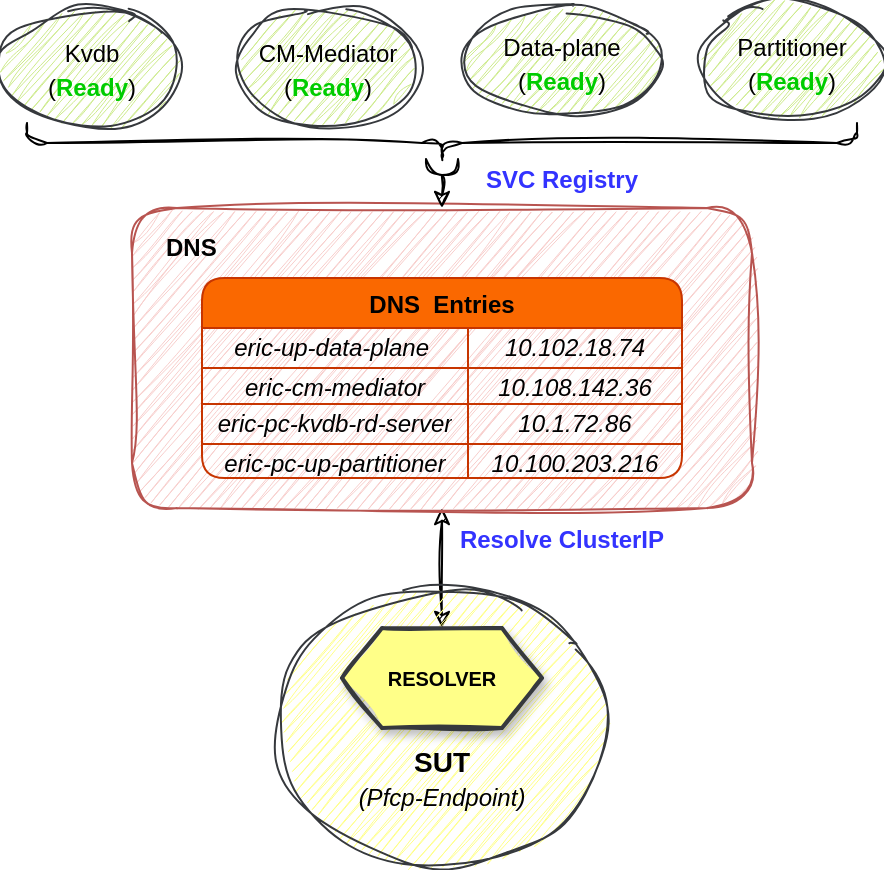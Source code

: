 <mxfile version="20.7.4" type="github" pages="6">
  <diagram id="cGzOR62rGPrGXI6XQ0_O" name="Resolver">
    <mxGraphModel dx="1434" dy="798" grid="1" gridSize="10" guides="1" tooltips="1" connect="1" arrows="1" fold="1" page="1" pageScale="1" pageWidth="850" pageHeight="1100" math="0" shadow="0">
      <root>
        <mxCell id="0" />
        <mxCell id="1" parent="0" />
        <mxCell id="0mb7Ma4uRYwEnUos7SHD-63" value="" style="edgeStyle=orthogonalEdgeStyle;rounded=0;orthogonalLoop=1;jettySize=auto;html=1;sketch=1;curveFitting=1;jiggle=2;startArrow=classic;startFill=1;endArrow=classic;endFill=1;entryX=0.5;entryY=0;entryDx=0;entryDy=0;" parent="1" source="0mb7Ma4uRYwEnUos7SHD-2" target="ySis-uqECT_kFLnN0XpR-1" edge="1">
          <mxGeometry relative="1" as="geometry" />
        </mxCell>
        <mxCell id="0mb7Ma4uRYwEnUos7SHD-2" value="" style="whiteSpace=wrap;html=1;fillColor=#f8cecc;strokeColor=#b85450;sketch=1;curveFitting=1;jiggle=2;glass=0;shadow=0;rounded=1;" parent="1" vertex="1">
          <mxGeometry x="323" y="660" width="310" height="150" as="geometry" />
        </mxCell>
        <mxCell id="0mb7Ma4uRYwEnUos7SHD-42" value="DNS  Entries" style="shape=table;startSize=25;container=1;collapsible=0;childLayout=tableLayout;rounded=1;shadow=0;glass=0;fillColor=#fa6800;strokeColor=#C73500;fontColor=#000000;swimlaneLine=1;fontStyle=1" parent="1" vertex="1">
          <mxGeometry x="358" y="695" width="240" height="100" as="geometry" />
        </mxCell>
        <mxCell id="0mb7Ma4uRYwEnUos7SHD-43" value="" style="shape=tableRow;horizontal=0;startSize=0;swimlaneHead=0;swimlaneBody=0;top=0;left=0;bottom=0;right=0;collapsible=0;dropTarget=0;fillColor=none;points=[[0,0.5],[1,0.5]];portConstraint=eastwest;rounded=1;shadow=0;glass=0;sketch=1;" parent="0mb7Ma4uRYwEnUos7SHD-42" vertex="1">
          <mxGeometry y="25" width="240" height="20" as="geometry" />
        </mxCell>
        <mxCell id="0mb7Ma4uRYwEnUos7SHD-44" value="&lt;span style=&quot;text-align: left;&quot;&gt;eric-up-data-plane&lt;/span&gt;&lt;span style=&quot;border-color: var(--border-color); text-align: left;&quot;&gt;&amp;nbsp;&lt;/span&gt;" style="shape=partialRectangle;html=1;whiteSpace=wrap;connectable=0;overflow=hidden;fillColor=none;top=0;left=0;bottom=0;right=0;pointerEvents=1;rounded=1;shadow=0;glass=0;sketch=1;fontStyle=2" parent="0mb7Ma4uRYwEnUos7SHD-43" vertex="1">
          <mxGeometry width="133" height="20" as="geometry">
            <mxRectangle width="133" height="20" as="alternateBounds" />
          </mxGeometry>
        </mxCell>
        <mxCell id="0mb7Ma4uRYwEnUos7SHD-45" value="&lt;span style=&quot;text-align: left;&quot;&gt;10.102.18.74&lt;/span&gt;" style="shape=partialRectangle;html=1;whiteSpace=wrap;connectable=0;overflow=hidden;fillColor=none;top=0;left=0;bottom=0;right=0;pointerEvents=1;rounded=1;shadow=0;glass=0;sketch=1;fontStyle=2" parent="0mb7Ma4uRYwEnUos7SHD-43" vertex="1">
          <mxGeometry x="133" width="107" height="20" as="geometry">
            <mxRectangle width="107" height="20" as="alternateBounds" />
          </mxGeometry>
        </mxCell>
        <mxCell id="0mb7Ma4uRYwEnUos7SHD-46" value="" style="shape=tableRow;horizontal=0;startSize=0;swimlaneHead=0;swimlaneBody=0;top=0;left=0;bottom=0;right=0;collapsible=0;dropTarget=0;fillColor=none;points=[[0,0.5],[1,0.5]];portConstraint=eastwest;rounded=1;shadow=0;glass=0;sketch=1;" parent="0mb7Ma4uRYwEnUos7SHD-42" vertex="1">
          <mxGeometry y="45" width="240" height="18" as="geometry" />
        </mxCell>
        <mxCell id="0mb7Ma4uRYwEnUos7SHD-47" value="eric-cm-mediator" style="shape=partialRectangle;html=1;whiteSpace=wrap;connectable=0;overflow=hidden;fillColor=none;top=0;left=0;bottom=0;right=0;pointerEvents=1;rounded=1;shadow=0;glass=0;sketch=1;fontStyle=2" parent="0mb7Ma4uRYwEnUos7SHD-46" vertex="1">
          <mxGeometry width="133" height="18" as="geometry">
            <mxRectangle width="133" height="18" as="alternateBounds" />
          </mxGeometry>
        </mxCell>
        <mxCell id="0mb7Ma4uRYwEnUos7SHD-48" value="10.108.142.36" style="shape=partialRectangle;html=1;whiteSpace=wrap;connectable=0;overflow=hidden;fillColor=none;top=0;left=0;bottom=0;right=0;pointerEvents=1;rounded=1;shadow=0;glass=0;sketch=1;fontStyle=2" parent="0mb7Ma4uRYwEnUos7SHD-46" vertex="1">
          <mxGeometry x="133" width="107" height="18" as="geometry">
            <mxRectangle width="107" height="18" as="alternateBounds" />
          </mxGeometry>
        </mxCell>
        <mxCell id="0mb7Ma4uRYwEnUos7SHD-49" value="" style="shape=tableRow;horizontal=0;startSize=0;swimlaneHead=0;swimlaneBody=0;top=0;left=0;bottom=0;right=0;collapsible=0;dropTarget=0;fillColor=none;points=[[0,0.5],[1,0.5]];portConstraint=eastwest;rounded=1;shadow=0;glass=0;sketch=1;" parent="0mb7Ma4uRYwEnUos7SHD-42" vertex="1">
          <mxGeometry y="63" width="240" height="20" as="geometry" />
        </mxCell>
        <mxCell id="0mb7Ma4uRYwEnUos7SHD-50" value="eric-pc-kvdb-rd-server" style="shape=partialRectangle;html=1;whiteSpace=wrap;connectable=0;overflow=hidden;fillColor=none;top=0;left=0;bottom=0;right=0;pointerEvents=1;rounded=1;shadow=0;glass=0;sketch=1;fontStyle=2" parent="0mb7Ma4uRYwEnUos7SHD-49" vertex="1">
          <mxGeometry width="133" height="20" as="geometry">
            <mxRectangle width="133" height="20" as="alternateBounds" />
          </mxGeometry>
        </mxCell>
        <mxCell id="0mb7Ma4uRYwEnUos7SHD-51" value="10.1.72.86" style="shape=partialRectangle;html=1;whiteSpace=wrap;connectable=0;overflow=hidden;fillColor=none;top=0;left=0;bottom=0;right=0;pointerEvents=1;rounded=1;shadow=0;glass=0;sketch=1;fontStyle=2" parent="0mb7Ma4uRYwEnUos7SHD-49" vertex="1">
          <mxGeometry x="133" width="107" height="20" as="geometry">
            <mxRectangle width="107" height="20" as="alternateBounds" />
          </mxGeometry>
        </mxCell>
        <mxCell id="0mb7Ma4uRYwEnUos7SHD-52" value="" style="shape=tableRow;horizontal=0;startSize=0;swimlaneHead=0;swimlaneBody=0;top=0;left=0;bottom=0;right=0;collapsible=0;dropTarget=0;fillColor=none;points=[[0,0.5],[1,0.5]];portConstraint=eastwest;rounded=1;shadow=0;glass=0;sketch=1;" parent="0mb7Ma4uRYwEnUos7SHD-42" vertex="1">
          <mxGeometry y="83" width="240" height="17" as="geometry" />
        </mxCell>
        <mxCell id="0mb7Ma4uRYwEnUos7SHD-53" value="eric-pc-up-partitioner" style="shape=partialRectangle;html=1;whiteSpace=wrap;connectable=0;overflow=hidden;fillColor=none;top=0;left=0;bottom=0;right=0;pointerEvents=1;rounded=1;shadow=0;glass=0;sketch=1;fontStyle=2" parent="0mb7Ma4uRYwEnUos7SHD-52" vertex="1">
          <mxGeometry width="133" height="17" as="geometry">
            <mxRectangle width="133" height="17" as="alternateBounds" />
          </mxGeometry>
        </mxCell>
        <mxCell id="0mb7Ma4uRYwEnUos7SHD-54" value="10.100.203.216" style="shape=partialRectangle;html=1;whiteSpace=wrap;connectable=0;overflow=hidden;fillColor=none;top=0;left=0;bottom=0;right=0;pointerEvents=1;rounded=1;shadow=0;glass=0;sketch=1;fontStyle=2" parent="0mb7Ma4uRYwEnUos7SHD-52" vertex="1">
          <mxGeometry x="133" width="107" height="17" as="geometry">
            <mxRectangle width="107" height="17" as="alternateBounds" />
          </mxGeometry>
        </mxCell>
        <mxCell id="0mb7Ma4uRYwEnUos7SHD-60" value="&lt;b&gt;DNS&lt;/b&gt;" style="text;html=1;strokeColor=none;fillColor=none;align=left;verticalAlign=middle;whiteSpace=wrap;rounded=0;" parent="1" vertex="1">
          <mxGeometry x="338" y="665" width="60" height="30" as="geometry" />
        </mxCell>
        <mxCell id="0mb7Ma4uRYwEnUos7SHD-64" value="&lt;font style=&quot;font-size: 12px;&quot;&gt;Data-plane&lt;br&gt;(&lt;font style=&quot;border-color: var(--border-color);&quot; color=&quot;#00cc00&quot;&gt;&lt;b style=&quot;border-color: var(--border-color);&quot;&gt;Ready&lt;/b&gt;&lt;/font&gt;)&lt;br&gt;&lt;/font&gt;" style="ellipse;whiteSpace=wrap;html=1;fillColor=#cdeb8b;strokeColor=#36393d;sketch=1;curveFitting=1;jiggle=2;glass=0;shadow=0;rounded=1;fontSize=14;" parent="1" vertex="1">
          <mxGeometry x="488" y="560" width="100" height="53" as="geometry" />
        </mxCell>
        <mxCell id="0mb7Ma4uRYwEnUos7SHD-65" value="&lt;font style=&quot;font-size: 12px;&quot;&gt;CM-Mediator&lt;br&gt;(&lt;font style=&quot;border-color: var(--border-color);&quot; color=&quot;#00cc00&quot;&gt;&lt;b style=&quot;border-color: var(--border-color);&quot;&gt;Ready&lt;/b&gt;&lt;/font&gt;)&lt;br&gt;&lt;/font&gt;" style="ellipse;whiteSpace=wrap;html=1;fillColor=#cdeb8b;strokeColor=#36393d;sketch=1;curveFitting=1;jiggle=2;glass=0;shadow=0;rounded=1;fontSize=14;" parent="1" vertex="1">
          <mxGeometry x="375.5" y="560" width="90" height="60" as="geometry" />
        </mxCell>
        <mxCell id="0mb7Ma4uRYwEnUos7SHD-66" value="&lt;font style=&quot;font-size: 12px;&quot;&gt;Kvdb&lt;br&gt;(&lt;font color=&quot;#00cc00&quot;&gt;&lt;b&gt;Ready&lt;/b&gt;&lt;/font&gt;)&lt;br&gt;&lt;/font&gt;" style="ellipse;whiteSpace=wrap;html=1;fillColor=#cdeb8b;strokeColor=#36393d;sketch=1;curveFitting=1;jiggle=2;glass=0;shadow=0;rounded=1;fontSize=14;" parent="1" vertex="1">
          <mxGeometry x="258" y="560" width="90" height="60" as="geometry" />
        </mxCell>
        <mxCell id="0mb7Ma4uRYwEnUos7SHD-67" value="&lt;font style=&quot;font-size: 12px;&quot;&gt;Partitioner&lt;br&gt;(&lt;font style=&quot;border-color: var(--border-color);&quot; color=&quot;#00cc00&quot;&gt;&lt;b style=&quot;border-color: var(--border-color);&quot;&gt;Ready&lt;/b&gt;&lt;/font&gt;)&lt;br&gt;&lt;/font&gt;" style="ellipse;whiteSpace=wrap;html=1;fillColor=#cdeb8b;strokeColor=#36393d;sketch=1;curveFitting=1;jiggle=2;glass=0;shadow=0;rounded=1;fontSize=14;" parent="1" vertex="1">
          <mxGeometry x="608" y="556.5" width="90" height="60" as="geometry" />
        </mxCell>
        <mxCell id="0mb7Ma4uRYwEnUos7SHD-79" value="&lt;span style=&quot;font-size: 12px; font-weight: 700;&quot;&gt;Resolve ClusterIP&lt;/span&gt;" style="text;html=1;strokeColor=none;fillColor=none;align=center;verticalAlign=middle;whiteSpace=wrap;rounded=0;shadow=0;dashed=0;labelBackgroundColor=none;sketch=0;fillStyle=cross-hatch;fontFamily=Helvetica;fontSize=14;fontColor=#3333FF;" parent="1" vertex="1">
          <mxGeometry x="482" y="810" width="112" height="30" as="geometry" />
        </mxCell>
        <mxCell id="0mb7Ma4uRYwEnUos7SHD-84" style="edgeStyle=orthogonalEdgeStyle;curved=1;sketch=1;orthogonalLoop=1;jettySize=auto;html=1;exitX=0.1;exitY=0.5;exitDx=0;exitDy=0;exitPerimeter=0;entryX=0.5;entryY=0;entryDx=0;entryDy=0;fontSize=14;fontColor=#000000;startArrow=halfCircle;startFill=0;endArrow=classic;endFill=1;" parent="1" source="0mb7Ma4uRYwEnUos7SHD-81" target="0mb7Ma4uRYwEnUos7SHD-2" edge="1">
          <mxGeometry relative="1" as="geometry" />
        </mxCell>
        <mxCell id="0mb7Ma4uRYwEnUos7SHD-81" value="" style="shape=curlyBracket;whiteSpace=wrap;html=1;rounded=1;flipH=1;labelPosition=right;verticalLabelPosition=middle;align=left;verticalAlign=middle;shadow=0;sketch=1;fontSize=14;fontColor=#000000;fillColor=default;rotation=90;curveFitting=1;jiggle=2;" parent="1" vertex="1">
          <mxGeometry x="468" y="420" width="20" height="415" as="geometry" />
        </mxCell>
        <mxCell id="ySis-uqECT_kFLnN0XpR-4" value="" style="group" parent="1" vertex="1" connectable="0">
          <mxGeometry x="395.75" y="850" width="164.5" height="140" as="geometry" />
        </mxCell>
        <mxCell id="0mb7Ma4uRYwEnUos7SHD-62" value="" style="ellipse;whiteSpace=wrap;html=1;fillColor=#ffff88;strokeColor=#36393d;sketch=1;curveFitting=1;jiggle=2;glass=0;shadow=0;rounded=1;fillStyle=hachure;" parent="ySis-uqECT_kFLnN0XpR-4" vertex="1">
          <mxGeometry width="164.5" height="140" as="geometry" />
        </mxCell>
        <mxCell id="ySis-uqECT_kFLnN0XpR-1" value="&lt;b style=&quot;font-size: 10px;&quot;&gt;RESOLVER&lt;/b&gt;" style="shape=hexagon;perimeter=hexagonPerimeter2;whiteSpace=wrap;html=1;fixedSize=1;fillStyle=solid;fillColor=#ffff88;strokeColor=#36393d;fontSize=10;rounded=0;shadow=1;sketch=1;strokeWidth=2;" parent="ySis-uqECT_kFLnN0XpR-4" vertex="1">
          <mxGeometry x="32.25" y="20" width="100" height="50" as="geometry" />
        </mxCell>
        <mxCell id="ySis-uqECT_kFLnN0XpR-3" value="&lt;b style=&quot;border-color: var(--border-color); font-size: 12px;&quot;&gt;&lt;font style=&quot;border-color: var(--border-color); font-size: 14px;&quot;&gt;SUT&lt;/font&gt;&lt;/b&gt;&lt;br style=&quot;border-color: var(--border-color); font-size: 12px;&quot;&gt;&lt;i style=&quot;border-color: var(--border-color); font-size: 12px;&quot;&gt;(Pfcp-Endpoint)&lt;/i&gt;" style="text;html=1;strokeColor=none;fillColor=none;align=center;verticalAlign=middle;whiteSpace=wrap;rounded=0;shadow=0;sketch=0;fillStyle=hachure;fontSize=14;fontColor=#000000;" parent="ySis-uqECT_kFLnN0XpR-4" vertex="1">
          <mxGeometry x="36.25" y="80" width="92" height="30" as="geometry" />
        </mxCell>
        <mxCell id="Zz7YoUYE5VZWz8kbdF8D-1" value="&lt;font style=&quot;font-size: 12px;&quot;&gt;SVC Registry&lt;/font&gt;" style="text;html=1;strokeColor=none;fillColor=none;align=center;verticalAlign=middle;whiteSpace=wrap;rounded=0;shadow=0;dashed=0;labelBackgroundColor=none;sketch=0;fillStyle=cross-hatch;fontFamily=Helvetica;fontSize=14;fontColor=#3333FF;fontStyle=1" parent="1" vertex="1">
          <mxGeometry x="498" y="630" width="80" height="30" as="geometry" />
        </mxCell>
      </root>
    </mxGraphModel>
  </diagram>
  <diagram id="DpMM8RjdfnNShMd0Lijp" name="Database">
    <mxGraphModel dx="3344" dy="2638" grid="1" gridSize="10" guides="1" tooltips="1" connect="1" arrows="1" fold="1" page="1" pageScale="1" pageWidth="850" pageHeight="1100" math="0" shadow="0">
      <root>
        <mxCell id="0" />
        <mxCell id="1" parent="0" />
        <mxCell id="jLP4tml1MDukKmEYnsNP-1" value="" style="group" parent="1" vertex="1" connectable="0">
          <mxGeometry x="-2310" y="-1920" width="266" height="304" as="geometry" />
        </mxCell>
        <mxCell id="qPMDYuMKwe7loGApsiEu-12" value="" style="shape=ext;double=1;rounded=1;whiteSpace=wrap;html=1;shadow=0;sketch=1;fillStyle=hachure;fontSize=14;fillColor=#ffff88;curveFitting=1;jiggle=2;strokeColor=#36393d;" parent="jLP4tml1MDukKmEYnsNP-1" vertex="1">
          <mxGeometry x="6" y="180" width="260" height="124" as="geometry" />
        </mxCell>
        <mxCell id="qPMDYuMKwe7loGApsiEu-9" value="&lt;b style=&quot;font-size: 10px;&quot;&gt;DATABASE&lt;/b&gt;" style="shape=hexagon;perimeter=hexagonPerimeter2;whiteSpace=wrap;html=1;fixedSize=1;fillStyle=solid;fillColor=#ffff88;strokeColor=#36393d;fontSize=10;rounded=0;shadow=1;strokeWidth=2;" parent="jLP4tml1MDukKmEYnsNP-1" vertex="1">
          <mxGeometry x="21" y="224" width="100" height="50" as="geometry" />
        </mxCell>
        <mxCell id="qPMDYuMKwe7loGApsiEu-10" value="&lt;b style=&quot;font-size: 10px;&quot;&gt;RESOLVER&lt;br&gt;&lt;/b&gt;&lt;b style=&quot;border-color: var(--border-color);&quot;&gt;(&lt;font style=&quot;border-color: var(--border-color);&quot; color=&quot;#00994d&quot;&gt;Done&lt;/font&gt;)&lt;/b&gt;&lt;b style=&quot;font-size: 10px;&quot;&gt;&lt;br&gt;&lt;/b&gt;" style="shape=hexagon;perimeter=hexagonPerimeter2;whiteSpace=wrap;html=1;fixedSize=1;fillStyle=solid;fillColor=#ffff88;strokeColor=#36393d;fontSize=10;rounded=0;shadow=1;strokeWidth=2;" parent="jLP4tml1MDukKmEYnsNP-1" vertex="1">
          <mxGeometry x="100" y="200" width="100" height="50" as="geometry" />
        </mxCell>
        <mxCell id="ImjtiND6vleI-ETvqSyM-1" value="&lt;b&gt;DNS Server&lt;/b&gt;" style="whiteSpace=wrap;html=1;fontSize=10;fillColor=#fff2cc;strokeColor=#d6b656;fillStyle=solid;rounded=0;shadow=1;sketch=1;" parent="jLP4tml1MDukKmEYnsNP-1" vertex="1">
          <mxGeometry x="105" y="100" width="90" height="40" as="geometry" />
        </mxCell>
        <mxCell id="ImjtiND6vleI-ETvqSyM-2" style="edgeStyle=orthogonalEdgeStyle;curved=1;sketch=1;orthogonalLoop=1;jettySize=auto;html=1;exitX=0.5;exitY=0;exitDx=0;exitDy=0;entryX=0.5;entryY=1;entryDx=0;entryDy=0;fontSize=14;fontColor=#000000;startArrow=classic;startFill=1;endArrow=classic;endFill=1;" parent="jLP4tml1MDukKmEYnsNP-1" source="qPMDYuMKwe7loGApsiEu-10" target="ImjtiND6vleI-ETvqSyM-1" edge="1">
          <mxGeometry relative="1" as="geometry" />
        </mxCell>
        <mxCell id="ImjtiND6vleI-ETvqSyM-8" style="edgeStyle=orthogonalEdgeStyle;curved=1;sketch=1;orthogonalLoop=1;jettySize=auto;html=1;exitX=1;exitY=0.5;exitDx=0;exitDy=0;entryX=0.522;entryY=0.075;entryDx=0;entryDy=0;fontSize=14;fontColor=#000000;startArrow=oval;startFill=0;endArrow=classic;endFill=1;entryPerimeter=0;" parent="jLP4tml1MDukKmEYnsNP-1" source="ImjtiND6vleI-ETvqSyM-3" target="ImjtiND6vleI-ETvqSyM-1" edge="1">
          <mxGeometry relative="1" as="geometry">
            <Array as="points">
              <mxPoint x="152" y="40" />
            </Array>
          </mxGeometry>
        </mxCell>
        <mxCell id="ImjtiND6vleI-ETvqSyM-3" value="" style="shape=ext;double=1;rounded=1;whiteSpace=wrap;html=1;shadow=0;sketch=1;fillStyle=hachure;fontSize=14;fillColor=#cce5ff;curveFitting=1;jiggle=2;strokeColor=#36393d;" parent="jLP4tml1MDukKmEYnsNP-1" vertex="1">
          <mxGeometry x="6" width="130" height="80" as="geometry" />
        </mxCell>
        <mxCell id="ImjtiND6vleI-ETvqSyM-4" style="edgeStyle=orthogonalEdgeStyle;curved=1;sketch=1;orthogonalLoop=1;jettySize=auto;html=1;exitX=0.5;exitY=0;exitDx=0;exitDy=0;entryX=0.5;entryY=1;entryDx=0;entryDy=0;fontSize=14;fontColor=#000000;startArrow=halfCircle;startFill=0;endArrow=classic;endFill=1;" parent="jLP4tml1MDukKmEYnsNP-1" source="qPMDYuMKwe7loGApsiEu-9" target="ImjtiND6vleI-ETvqSyM-3" edge="1">
          <mxGeometry relative="1" as="geometry" />
        </mxCell>
        <mxCell id="ImjtiND6vleI-ETvqSyM-5" value="&lt;b&gt;PFCP-ENDPOINT&lt;/b&gt;" style="text;html=1;strokeColor=none;fillColor=none;align=center;verticalAlign=middle;whiteSpace=wrap;rounded=0;shadow=0;sketch=1;fillStyle=hachure;fontSize=14;fontColor=#000000;" parent="jLP4tml1MDukKmEYnsNP-1" vertex="1">
          <mxGeometry x="130" y="270" width="125" height="30" as="geometry" />
        </mxCell>
        <mxCell id="ImjtiND6vleI-ETvqSyM-6" value="&lt;b&gt;KVDB&lt;/b&gt;" style="text;html=1;strokeColor=none;fillColor=none;align=center;verticalAlign=middle;whiteSpace=wrap;rounded=0;shadow=0;sketch=1;fillStyle=hachure;fontSize=14;fontColor=#000000;" parent="jLP4tml1MDukKmEYnsNP-1" vertex="1">
          <mxGeometry x="11" y="10" width="125" height="30" as="geometry" />
        </mxCell>
        <mxCell id="NkjAbw_MfVwChNOCivvT-1" value="&lt;font style=&quot;font-size: 12px;&quot;&gt;SVC Registry&lt;/font&gt;" style="text;html=1;strokeColor=none;fillColor=none;align=center;verticalAlign=middle;whiteSpace=wrap;rounded=0;shadow=0;dashed=0;labelBackgroundColor=none;sketch=0;fillStyle=cross-hatch;fontFamily=Helvetica;fontSize=14;fontColor=#3333FF;fontStyle=1" parent="jLP4tml1MDukKmEYnsNP-1" vertex="1">
          <mxGeometry x="152.5" y="60" width="80" height="30" as="geometry" />
        </mxCell>
        <mxCell id="NkjAbw_MfVwChNOCivvT-2" value="&lt;span style=&quot;font-size: 12px;&quot;&gt;Resolve KVDB&#39;s ClusterIP&lt;/span&gt;" style="text;html=1;strokeColor=none;fillColor=none;align=center;verticalAlign=middle;whiteSpace=wrap;rounded=0;shadow=0;dashed=0;labelBackgroundColor=none;sketch=0;fillStyle=cross-hatch;fontFamily=Helvetica;fontSize=14;fontColor=#3333FF;fontStyle=1" parent="jLP4tml1MDukKmEYnsNP-1" vertex="1">
          <mxGeometry x="146.5" y="145" width="107.5" height="30" as="geometry" />
        </mxCell>
        <mxCell id="CZpaBfET6sEiB1z8XOuc-1" value="&lt;font style=&quot;font-size: 12px;&quot;&gt;HTTPs Connect&lt;/font&gt;" style="text;html=1;strokeColor=none;fillColor=none;align=center;verticalAlign=middle;whiteSpace=wrap;rounded=0;shadow=0;dashed=0;labelBackgroundColor=none;sketch=0;fillStyle=cross-hatch;fontFamily=Helvetica;fontSize=14;fontColor=#3333FF;fontStyle=1" parent="jLP4tml1MDukKmEYnsNP-1" vertex="1">
          <mxGeometry y="140" width="80" height="30" as="geometry" />
        </mxCell>
      </root>
    </mxGraphModel>
  </diagram>
  <diagram id="tHIwJPJ8n4ZGmQhbbwPI" name="Config+DataSource">
    <mxGraphModel dx="3344" dy="2638" grid="1" gridSize="10" guides="1" tooltips="1" connect="1" arrows="1" fold="1" page="1" pageScale="1" pageWidth="850" pageHeight="1100" math="0" shadow="0">
      <root>
        <mxCell id="0" />
        <mxCell id="1" parent="0" />
        <mxCell id="QBoEI9gMDdqMWCtFPCL5-1" value="" style="group" parent="1" vertex="1" connectable="0">
          <mxGeometry x="-2440" y="-2020" width="527.5" height="444" as="geometry" />
        </mxCell>
        <mxCell id="_HjSHHGTpVTDDOOnq4J--3" value="" style="rounded=1;whiteSpace=wrap;html=1;shadow=0;dashed=1;sketch=0;fillStyle=hachure;fontSize=12;fillColor=#bac8d3;strokeColor=#23445d;" parent="QBoEI9gMDdqMWCtFPCL5-1" vertex="1">
          <mxGeometry x="10" y="80" width="400" height="240" as="geometry" />
        </mxCell>
        <mxCell id="VT4SZ7dCq8g9bfwNO6TQ-2" value="" style="shape=ext;double=1;rounded=1;whiteSpace=wrap;html=1;shadow=0;sketch=1;fillStyle=hachure;fontSize=14;fillColor=#ffff88;curveFitting=1;jiggle=2;strokeColor=#36393d;" parent="QBoEI9gMDdqMWCtFPCL5-1" vertex="1">
          <mxGeometry x="24" y="330" width="364" height="124" as="geometry" />
        </mxCell>
        <mxCell id="VT4SZ7dCq8g9bfwNO6TQ-3" value="&lt;b style=&quot;font-size: 10px;&quot;&gt;CONFIG&lt;/b&gt;" style="shape=hexagon;perimeter=hexagonPerimeter2;whiteSpace=wrap;html=1;fixedSize=1;fillStyle=solid;fillColor=#ffff88;strokeColor=#36393d;fontSize=10;rounded=0;shadow=1;strokeWidth=2;" parent="QBoEI9gMDdqMWCtFPCL5-1" vertex="1">
          <mxGeometry x="150" y="363" width="100" height="50" as="geometry" />
        </mxCell>
        <mxCell id="VT4SZ7dCq8g9bfwNO6TQ-5" value="&lt;b style=&quot;font-size: 10px;&quot;&gt;RESOLVER&lt;br&gt;&lt;/b&gt;&lt;b style=&quot;border-color: var(--border-color);&quot;&gt;(&lt;font style=&quot;border-color: var(--border-color);&quot; color=&quot;#00994d&quot;&gt;Done&lt;/font&gt;)&lt;/b&gt;&lt;b style=&quot;font-size: 10px;&quot;&gt;&lt;br&gt;&lt;/b&gt;" style="shape=hexagon;perimeter=hexagonPerimeter2;whiteSpace=wrap;html=1;fixedSize=1;fillStyle=solid;fillColor=#ffff88;strokeColor=#36393d;fontSize=10;rounded=0;shadow=1;strokeWidth=2;" parent="QBoEI9gMDdqMWCtFPCL5-1" vertex="1">
          <mxGeometry x="229" y="339" width="100" height="50" as="geometry" />
        </mxCell>
        <mxCell id="VT4SZ7dCq8g9bfwNO6TQ-6" value="&lt;b&gt;DNS Server&lt;/b&gt;" style="whiteSpace=wrap;html=1;fontSize=10;fillColor=#e3c800;strokeColor=#B09500;fillStyle=hachure;rounded=0;shadow=1;sketch=1;fontColor=#000000;" parent="QBoEI9gMDdqMWCtFPCL5-1" vertex="1">
          <mxGeometry x="420" y="270" width="90" height="40" as="geometry" />
        </mxCell>
        <mxCell id="wW_qptTBZNvpwVl9G5vM-5" style="edgeStyle=orthogonalEdgeStyle;curved=1;sketch=1;orthogonalLoop=1;jettySize=auto;html=1;exitX=1;exitY=0.75;exitDx=0;exitDy=0;entryX=0.5;entryY=1;entryDx=0;entryDy=0;fontSize=12;fontColor=#000000;startArrow=classic;startFill=1;endArrow=classic;endFill=1;" parent="QBoEI9gMDdqMWCtFPCL5-1" source="VT4SZ7dCq8g9bfwNO6TQ-5" target="VT4SZ7dCq8g9bfwNO6TQ-6" edge="1">
          <mxGeometry relative="1" as="geometry" />
        </mxCell>
        <mxCell id="VT4SZ7dCq8g9bfwNO6TQ-9" value="&lt;b&gt;PFCP-ENDPOINT&lt;br&gt;Service&lt;br&gt;&lt;/b&gt;" style="text;html=1;strokeColor=none;fillColor=none;align=center;verticalAlign=middle;whiteSpace=wrap;rounded=0;shadow=0;sketch=1;fillStyle=hachure;fontSize=14;fontColor=#000000;" parent="QBoEI9gMDdqMWCtFPCL5-1" vertex="1">
          <mxGeometry x="255" y="414" width="125" height="30" as="geometry" />
        </mxCell>
        <mxCell id="VT4SZ7dCq8g9bfwNO6TQ-12" value="&lt;span style=&quot;font-size: 12px;&quot;&gt;Resolve CMM&#39;s ClusterIP&lt;/span&gt;" style="text;html=1;strokeColor=none;fillColor=none;align=center;verticalAlign=middle;whiteSpace=wrap;rounded=0;shadow=0;dashed=0;labelBackgroundColor=none;sketch=0;fillStyle=cross-hatch;fontFamily=Helvetica;fontSize=14;fontColor=#3333FF;fontStyle=1" parent="QBoEI9gMDdqMWCtFPCL5-1" vertex="1">
          <mxGeometry x="420" y="330" width="107.5" height="30" as="geometry" />
        </mxCell>
        <mxCell id="VT4SZ7dCq8g9bfwNO6TQ-13" value="&lt;font style=&quot;font-size: 12px;&quot;&gt;HTTPs Request&lt;/font&gt;" style="text;html=1;strokeColor=none;fillColor=none;align=center;verticalAlign=middle;whiteSpace=wrap;rounded=0;shadow=0;dashed=0;labelBackgroundColor=none;sketch=0;fillStyle=cross-hatch;fontFamily=Helvetica;fontSize=14;fontColor=#3333FF;fontStyle=1" parent="QBoEI9gMDdqMWCtFPCL5-1" vertex="1">
          <mxGeometry y="90" width="80" height="30" as="geometry" />
        </mxCell>
        <mxCell id="wW_qptTBZNvpwVl9G5vM-1" value="" style="group" parent="QBoEI9gMDdqMWCtFPCL5-1" vertex="1" connectable="0">
          <mxGeometry x="22" width="176" height="60" as="geometry" />
        </mxCell>
        <mxCell id="VT4SZ7dCq8g9bfwNO6TQ-8" value="" style="shape=ext;double=1;rounded=1;whiteSpace=wrap;html=1;shadow=0;sketch=1;fillStyle=hachure;fontSize=14;fillColor=#cce5ff;curveFitting=1;jiggle=2;strokeColor=#36393d;" parent="wW_qptTBZNvpwVl9G5vM-1" vertex="1">
          <mxGeometry width="176" height="60" as="geometry" />
        </mxCell>
        <mxCell id="VT4SZ7dCq8g9bfwNO6TQ-10" value="&lt;b&gt;CM Mediator Service&lt;/b&gt;" style="text;html=1;strokeColor=none;fillColor=none;align=center;verticalAlign=middle;whiteSpace=wrap;rounded=0;shadow=0;sketch=1;fillStyle=hachure;fontSize=14;fontColor=#000000;" parent="wW_qptTBZNvpwVl9G5vM-1" vertex="1">
          <mxGeometry x="25.5" y="9" width="125" height="30" as="geometry" />
        </mxCell>
        <mxCell id="wW_qptTBZNvpwVl9G5vM-2" value="" style="group" parent="QBoEI9gMDdqMWCtFPCL5-1" vertex="1" connectable="0">
          <mxGeometry x="217" width="176" height="60" as="geometry" />
        </mxCell>
        <mxCell id="wW_qptTBZNvpwVl9G5vM-3" value="" style="shape=ext;double=1;rounded=1;whiteSpace=wrap;html=1;shadow=0;sketch=1;fillStyle=hachure;fontSize=14;fillColor=#cce5ff;curveFitting=1;jiggle=2;strokeColor=#36393d;" parent="wW_qptTBZNvpwVl9G5vM-2" vertex="1">
          <mxGeometry width="176" height="60" as="geometry" />
        </mxCell>
        <mxCell id="wW_qptTBZNvpwVl9G5vM-4" value="&lt;b&gt;KAFKA Service&lt;/b&gt;" style="text;html=1;strokeColor=none;fillColor=none;align=center;verticalAlign=middle;whiteSpace=wrap;rounded=0;shadow=0;sketch=1;fillStyle=hachure;fontSize=14;fontColor=#000000;" parent="wW_qptTBZNvpwVl9G5vM-2" vertex="1">
          <mxGeometry x="25.5" y="9" width="125" height="30" as="geometry" />
        </mxCell>
        <mxCell id="wW_qptTBZNvpwVl9G5vM-8" value="" style="shape=ext;double=1;rounded=1;whiteSpace=wrap;html=1;shadow=0;sketch=1;fillStyle=hachure;fontSize=14;fillColor=#ffcc99;curveFitting=1;jiggle=2;strokeColor=#36393d;" parent="QBoEI9gMDdqMWCtFPCL5-1" vertex="1">
          <mxGeometry x="217" y="100" width="176" height="70" as="geometry" />
        </mxCell>
        <mxCell id="wW_qptTBZNvpwVl9G5vM-9" value="" style="edgeStyle=orthogonalEdgeStyle;curved=1;sketch=1;orthogonalLoop=1;jettySize=auto;html=1;fontSize=12;fontColor=#000000;startArrow=classic;startFill=1;endArrow=classic;endFill=1;entryX=0.5;entryY=0;entryDx=0;entryDy=0;" parent="QBoEI9gMDdqMWCtFPCL5-1" source="wW_qptTBZNvpwVl9G5vM-3" target="wW_qptTBZNvpwVl9G5vM-25" edge="1">
          <mxGeometry relative="1" as="geometry">
            <mxPoint x="305" y="110" as="targetPoint" />
            <Array as="points">
              <mxPoint x="254" y="100" />
              <mxPoint x="254" y="100" />
            </Array>
          </mxGeometry>
        </mxCell>
        <mxCell id="wW_qptTBZNvpwVl9G5vM-13" value="" style="shape=ext;double=1;rounded=1;whiteSpace=wrap;html=1;shadow=0;sketch=1;fillStyle=hachure;fontSize=14;fillColor=#ffcccc;curveFitting=1;jiggle=2;strokeColor=#36393d;" parent="QBoEI9gMDdqMWCtFPCL5-1" vertex="1">
          <mxGeometry x="22" y="200" width="368" height="80" as="geometry" />
        </mxCell>
        <mxCell id="wW_qptTBZNvpwVl9G5vM-20" style="edgeStyle=orthogonalEdgeStyle;curved=1;sketch=1;orthogonalLoop=1;jettySize=auto;html=1;exitX=0.25;exitY=0;exitDx=0;exitDy=0;entryX=0.263;entryY=1;entryDx=0;entryDy=0;entryPerimeter=0;fontSize=12;fontColor=#000000;startArrow=halfCircle;startFill=0;endArrow=classic;endFill=1;" parent="QBoEI9gMDdqMWCtFPCL5-1" source="wW_qptTBZNvpwVl9G5vM-14" target="VT4SZ7dCq8g9bfwNO6TQ-8" edge="1">
          <mxGeometry relative="1" as="geometry" />
        </mxCell>
        <mxCell id="wW_qptTBZNvpwVl9G5vM-14" value="CM Initialize" style="rounded=1;whiteSpace=wrap;html=1;shadow=0;sketch=1;fillStyle=solid;fontSize=12;fillColor=#cdeb8b;strokeColor=#36393d;" parent="QBoEI9gMDdqMWCtFPCL5-1" vertex="1">
          <mxGeometry x="46" y="220" width="84" height="30" as="geometry" />
        </mxCell>
        <mxCell id="wW_qptTBZNvpwVl9G5vM-17" style="edgeStyle=orthogonalEdgeStyle;curved=1;sketch=1;orthogonalLoop=1;jettySize=auto;html=1;exitX=0.375;exitY=0;exitDx=0;exitDy=0;fontSize=12;fontColor=#000000;startArrow=halfCircle;startFill=0;endArrow=classic;endFill=1;" parent="QBoEI9gMDdqMWCtFPCL5-1" source="VT4SZ7dCq8g9bfwNO6TQ-3" edge="1">
          <mxGeometry relative="1" as="geometry">
            <mxPoint x="188" y="280" as="targetPoint" />
          </mxGeometry>
        </mxCell>
        <mxCell id="wW_qptTBZNvpwVl9G5vM-16" value="Message Process" style="rounded=1;whiteSpace=wrap;html=1;shadow=0;sketch=1;fillStyle=solid;fontSize=12;fillColor=#cdeb8b;strokeColor=#36393d;" parent="QBoEI9gMDdqMWCtFPCL5-1" vertex="1">
          <mxGeometry x="283" y="220" width="84" height="30" as="geometry" />
        </mxCell>
        <mxCell id="wW_qptTBZNvpwVl9G5vM-21" style="edgeStyle=orthogonalEdgeStyle;curved=1;sketch=1;orthogonalLoop=1;jettySize=auto;html=1;exitX=0.5;exitY=1;exitDx=0;exitDy=0;entryX=0.75;entryY=0;entryDx=0;entryDy=0;fontSize=12;fontColor=#000000;startArrow=halfCircle;startFill=0;endArrow=classic;endFill=1;" parent="QBoEI9gMDdqMWCtFPCL5-1" source="VT4SZ7dCq8g9bfwNO6TQ-8" target="wW_qptTBZNvpwVl9G5vM-14" edge="1">
          <mxGeometry relative="1" as="geometry" />
        </mxCell>
        <mxCell id="wW_qptTBZNvpwVl9G5vM-23" value="&lt;b&gt;CM Lib&lt;/b&gt;" style="text;html=1;strokeColor=none;fillColor=none;align=center;verticalAlign=middle;whiteSpace=wrap;rounded=0;shadow=0;sketch=0;fillStyle=solid;fontSize=12;fontColor=#000000;" parent="QBoEI9gMDdqMWCtFPCL5-1" vertex="1">
          <mxGeometry x="26" y="250" width="60" height="30" as="geometry" />
        </mxCell>
        <mxCell id="wW_qptTBZNvpwVl9G5vM-24" style="edgeStyle=orthogonalEdgeStyle;curved=1;sketch=1;orthogonalLoop=1;jettySize=auto;html=1;exitX=0.521;exitY=1.018;exitDx=0;exitDy=0;entryX=0.625;entryY=0;entryDx=0;entryDy=0;fontSize=12;fontColor=#000000;startArrow=halfCircle;startFill=0;endArrow=classic;endFill=1;exitPerimeter=0;" parent="QBoEI9gMDdqMWCtFPCL5-1" source="wW_qptTBZNvpwVl9G5vM-13" target="VT4SZ7dCq8g9bfwNO6TQ-3" edge="1">
          <mxGeometry relative="1" as="geometry">
            <mxPoint x="212.99" y="380" as="sourcePoint" />
            <mxPoint x="212.808" y="308.64" as="targetPoint" />
          </mxGeometry>
        </mxCell>
        <mxCell id="wW_qptTBZNvpwVl9G5vM-25" value="Topic" style="rounded=1;whiteSpace=wrap;html=1;shadow=0;sketch=1;fillStyle=solid;fontSize=12;fillColor=#f0a30a;strokeColor=#BD7000;fontColor=#000000;" parent="QBoEI9gMDdqMWCtFPCL5-1" vertex="1">
          <mxGeometry x="229" y="120" width="50" height="20" as="geometry" />
        </mxCell>
        <mxCell id="wW_qptTBZNvpwVl9G5vM-22" style="edgeStyle=orthogonalEdgeStyle;curved=1;sketch=1;orthogonalLoop=1;jettySize=auto;html=1;exitX=1;exitY=0.5;exitDx=0;exitDy=0;entryX=0;entryY=0.5;entryDx=0;entryDy=0;fontSize=12;fontColor=#000000;startArrow=halfCircle;startFill=0;endArrow=classic;endFill=1;" parent="QBoEI9gMDdqMWCtFPCL5-1" source="wW_qptTBZNvpwVl9G5vM-14" target="wW_qptTBZNvpwVl9G5vM-25" edge="1">
          <mxGeometry relative="1" as="geometry" />
        </mxCell>
        <mxCell id="wW_qptTBZNvpwVl9G5vM-29" style="edgeStyle=orthogonalEdgeStyle;curved=1;sketch=1;orthogonalLoop=1;jettySize=auto;html=1;exitX=0.243;exitY=-0.133;exitDx=0;exitDy=0;entryX=0.511;entryY=0.986;entryDx=0;entryDy=0;entryPerimeter=0;fontSize=12;fontColor=#000000;startArrow=oval;startFill=1;endArrow=classic;endFill=1;exitPerimeter=0;" parent="QBoEI9gMDdqMWCtFPCL5-1" source="wW_qptTBZNvpwVl9G5vM-26" target="wW_qptTBZNvpwVl9G5vM-3" edge="1">
          <mxGeometry relative="1" as="geometry" />
        </mxCell>
        <mxCell id="wW_qptTBZNvpwVl9G5vM-31" style="edgeStyle=orthogonalEdgeStyle;curved=1;sketch=1;orthogonalLoop=1;jettySize=auto;html=1;exitX=0.75;exitY=1;exitDx=0;exitDy=0;entryX=0.703;entryY=-0.015;entryDx=0;entryDy=0;entryPerimeter=0;fontSize=12;fontColor=#000000;startArrow=oval;startFill=1;endArrow=classic;endFill=1;" parent="QBoEI9gMDdqMWCtFPCL5-1" source="wW_qptTBZNvpwVl9G5vM-26" target="wW_qptTBZNvpwVl9G5vM-16" edge="1">
          <mxGeometry relative="1" as="geometry" />
        </mxCell>
        <mxCell id="wW_qptTBZNvpwVl9G5vM-26" value="Consumer" style="rounded=1;whiteSpace=wrap;html=1;shadow=0;sketch=1;fillStyle=solid;fontSize=12;fillColor=#f0a30a;strokeColor=#BD7000;fontColor=#000000;" parent="QBoEI9gMDdqMWCtFPCL5-1" vertex="1">
          <mxGeometry x="290" y="120" width="70" height="20" as="geometry" />
        </mxCell>
        <mxCell id="wW_qptTBZNvpwVl9G5vM-30" style="edgeStyle=orthogonalEdgeStyle;curved=1;sketch=1;orthogonalLoop=1;jettySize=auto;html=1;exitX=0.75;exitY=1;exitDx=0;exitDy=0;entryX=0.844;entryY=0.017;entryDx=0;entryDy=0;entryPerimeter=0;fontSize=12;fontColor=#000000;startArrow=oval;startFill=1;endArrow=classic;endFill=1;" parent="QBoEI9gMDdqMWCtFPCL5-1" source="wW_qptTBZNvpwVl9G5vM-3" target="wW_qptTBZNvpwVl9G5vM-26" edge="1">
          <mxGeometry relative="1" as="geometry" />
        </mxCell>
        <mxCell id="wW_qptTBZNvpwVl9G5vM-33" value="&lt;font style=&quot;font-size: 12px;&quot;&gt;HTTPs Response&lt;/font&gt;" style="text;html=1;strokeColor=none;fillColor=none;align=center;verticalAlign=middle;whiteSpace=wrap;rounded=0;shadow=0;dashed=0;labelBackgroundColor=none;sketch=0;fillStyle=cross-hatch;fontFamily=Helvetica;fontSize=14;fontColor=#3333FF;fontStyle=1" parent="QBoEI9gMDdqMWCtFPCL5-1" vertex="1">
          <mxGeometry x="100" y="90" width="80" height="30" as="geometry" />
        </mxCell>
        <mxCell id="wW_qptTBZNvpwVl9G5vM-38" value="&lt;b&gt;KAFKA&amp;nbsp; Lib&lt;/b&gt;" style="text;html=1;strokeColor=none;fillColor=none;align=center;verticalAlign=middle;whiteSpace=wrap;rounded=0;shadow=0;sketch=0;fillStyle=solid;fontSize=12;fontColor=#000000;" parent="QBoEI9gMDdqMWCtFPCL5-1" vertex="1">
          <mxGeometry x="219" y="140" width="71" height="30" as="geometry" />
        </mxCell>
        <mxCell id="wW_qptTBZNvpwVl9G5vM-39" value="&lt;font style=&quot;font-size: 12px;&quot;&gt;Create Topic&lt;/font&gt;" style="text;html=1;strokeColor=none;fillColor=none;align=center;verticalAlign=middle;whiteSpace=wrap;rounded=0;shadow=0;dashed=0;labelBackgroundColor=none;sketch=0;fillStyle=cross-hatch;fontFamily=Helvetica;fontSize=14;fontColor=#3333FF;fontStyle=1" parent="QBoEI9gMDdqMWCtFPCL5-1" vertex="1">
          <mxGeometry x="137" y="170" width="80" height="30" as="geometry" />
        </mxCell>
        <mxCell id="wW_qptTBZNvpwVl9G5vM-41" value="&lt;font style=&quot;font-size: 12px;&quot;&gt;JSON data&lt;/font&gt;" style="text;html=1;strokeColor=none;fillColor=none;align=center;verticalAlign=middle;whiteSpace=wrap;rounded=0;shadow=0;dashed=0;labelBackgroundColor=none;sketch=0;fillStyle=cross-hatch;fontFamily=Helvetica;fontSize=14;fontColor=#3333FF;fontStyle=1" parent="QBoEI9gMDdqMWCtFPCL5-1" vertex="1">
          <mxGeometry x="340" y="170" width="70" height="30" as="geometry" />
        </mxCell>
        <mxCell id="wW_qptTBZNvpwVl9G5vM-43" value="&lt;font style=&quot;font-size: 12px;&quot;&gt;messages&lt;/font&gt;" style="text;html=1;strokeColor=none;fillColor=none;align=center;verticalAlign=middle;whiteSpace=wrap;rounded=0;shadow=0;dashed=0;labelBackgroundColor=none;sketch=0;fillStyle=cross-hatch;fontFamily=Helvetica;fontSize=14;fontColor=#3333FF;fontStyle=1" parent="QBoEI9gMDdqMWCtFPCL5-1" vertex="1">
          <mxGeometry x="340" y="80" width="60" height="20" as="geometry" />
        </mxCell>
        <mxCell id="wW_qptTBZNvpwVl9G5vM-45" value="&lt;font style=&quot;font-size: 12px;&quot;&gt;Poll&lt;/font&gt;" style="text;html=1;strokeColor=none;fillColor=none;align=center;verticalAlign=middle;whiteSpace=wrap;rounded=0;shadow=0;dashed=0;labelBackgroundColor=none;sketch=0;fillStyle=cross-hatch;fontFamily=Helvetica;fontSize=14;fontColor=#3333FF;fontStyle=1" parent="QBoEI9gMDdqMWCtFPCL5-1" vertex="1">
          <mxGeometry x="279" y="80" width="31" height="20" as="geometry" />
        </mxCell>
        <mxCell id="wW_qptTBZNvpwVl9G5vM-47" value="&lt;font style=&quot;font-size: 12px;&quot;&gt;Register&lt;/font&gt;" style="text;html=1;strokeColor=none;fillColor=none;align=center;verticalAlign=middle;whiteSpace=wrap;rounded=0;shadow=0;dashed=0;labelBackgroundColor=none;sketch=0;fillStyle=cross-hatch;fontFamily=Helvetica;fontSize=14;fontColor=#3333FF;fontStyle=1" parent="QBoEI9gMDdqMWCtFPCL5-1" vertex="1">
          <mxGeometry x="137" y="300" width="50" height="20" as="geometry" />
        </mxCell>
        <mxCell id="wW_qptTBZNvpwVl9G5vM-50" value="&lt;font style=&quot;font-size: 12px;&quot;&gt;Data&lt;/font&gt;" style="text;html=1;strokeColor=none;fillColor=none;align=center;verticalAlign=middle;whiteSpace=wrap;rounded=0;shadow=0;dashed=0;labelBackgroundColor=none;sketch=0;fillStyle=cross-hatch;fontFamily=Helvetica;fontSize=14;fontColor=#3333FF;fontStyle=1" parent="QBoEI9gMDdqMWCtFPCL5-1" vertex="1">
          <mxGeometry x="217" y="300" width="29" height="20" as="geometry" />
        </mxCell>
        <mxCell id="wW_qptTBZNvpwVl9G5vM-32" style="edgeStyle=orthogonalEdgeStyle;curved=1;sketch=1;orthogonalLoop=1;jettySize=auto;html=1;exitX=0.25;exitY=0;exitDx=0;exitDy=0;entryX=0.212;entryY=0.937;entryDx=0;entryDy=0;entryPerimeter=0;fontSize=12;fontColor=#000000;startArrow=oval;startFill=1;endArrow=classic;endFill=1;" parent="QBoEI9gMDdqMWCtFPCL5-1" source="wW_qptTBZNvpwVl9G5vM-16" target="wW_qptTBZNvpwVl9G5vM-26" edge="1">
          <mxGeometry relative="1" as="geometry" />
        </mxCell>
        <mxCell id="_HjSHHGTpVTDDOOnq4J--1" value="&lt;font style=&quot;font-size: 12px;&quot;&gt;Register&lt;br&gt;Callback&lt;br&gt;&lt;/font&gt;" style="text;html=1;strokeColor=none;fillColor=none;align=center;verticalAlign=middle;whiteSpace=wrap;rounded=0;shadow=0;dashed=0;labelBackgroundColor=none;sketch=0;fillStyle=cross-hatch;fontFamily=Helvetica;fontSize=14;fontColor=#3333FF;fontStyle=1" parent="QBoEI9gMDdqMWCtFPCL5-1" vertex="1">
          <mxGeometry x="240" y="170" width="70" height="30" as="geometry" />
        </mxCell>
        <mxCell id="_HjSHHGTpVTDDOOnq4J--46" value="&lt;b&gt;Shared Libs&lt;/b&gt;" style="text;html=1;strokeColor=none;fillColor=none;align=center;verticalAlign=middle;whiteSpace=wrap;rounded=0;shadow=0;sketch=0;fillStyle=solid;fontSize=12;fontColor=#000000;fontStyle=2" parent="QBoEI9gMDdqMWCtFPCL5-1" vertex="1">
          <mxGeometry x="340" y="290" width="60" height="30" as="geometry" />
        </mxCell>
        <mxCell id="XO7CJvmqMUcU4JQZJv0T-1" value="&lt;b style=&quot;font-size: 10px;&quot;&gt;DATA&lt;br&gt;SOURCE&lt;br&gt;&lt;/b&gt;" style="shape=hexagon;perimeter=hexagonPerimeter2;whiteSpace=wrap;html=1;fixedSize=1;fillStyle=solid;fillColor=#ffff88;strokeColor=#36393d;fontSize=10;rounded=0;shadow=1;sketch=1;strokeWidth=2;" parent="1" vertex="1">
          <mxGeometry x="-2390" y="-1450" width="100" height="50" as="geometry" />
        </mxCell>
        <mxCell id="4tXqCE1FjO3iJYWxN92l-2" value="" style="edgeStyle=orthogonalEdgeStyle;curved=1;sketch=1;orthogonalLoop=1;jettySize=auto;html=1;fontSize=12;fontColor=#00CC00;startArrow=oval;startFill=1;endArrow=block;endFill=1;" parent="1" source="4tXqCE1FjO3iJYWxN92l-1" target="wW_qptTBZNvpwVl9G5vM-4" edge="1">
          <mxGeometry relative="1" as="geometry" />
        </mxCell>
        <mxCell id="4tXqCE1FjO3iJYWxN92l-1" value="BaseSIm&lt;br&gt;Productor" style="rounded=1;whiteSpace=wrap;html=1;shadow=0;sketch=0;fillStyle=hachure;fontSize=12;fontColor=#00CC00;fillColor=default;gradientColor=none;" parent="1" vertex="1">
          <mxGeometry x="-2192.5" y="-2120" width="120" height="60" as="geometry" />
        </mxCell>
      </root>
    </mxGraphModel>
  </diagram>
  <diagram id="RZ3sx5y_NTUctMLIRbbT" name="Partitioner">
    <mxGraphModel dx="3344" dy="2638" grid="1" gridSize="10" guides="1" tooltips="1" connect="1" arrows="1" fold="1" page="1" pageScale="1" pageWidth="850" pageHeight="1100" math="0" shadow="0">
      <root>
        <mxCell id="0" />
        <mxCell id="1" parent="0" />
        <mxCell id="KDVilK9vMGjqvAykiDAy-2" value="" style="group" parent="1" vertex="1" connectable="0">
          <mxGeometry x="-2410" y="-2020" width="520" height="329" as="geometry" />
        </mxCell>
        <mxCell id="Gz8I2UrToFWwvt19gqa3-1" value="" style="shape=ext;double=1;rounded=1;whiteSpace=wrap;html=1;shadow=0;sketch=1;fillStyle=hachure;fontSize=14;fillColor=#ffff88;curveFitting=1;jiggle=2;strokeColor=#36393d;" parent="KDVilK9vMGjqvAykiDAy-2" vertex="1">
          <mxGeometry x="130" y="129" width="370" height="200" as="geometry" />
        </mxCell>
        <mxCell id="1UgQLMCBUXbbqa_j8x5G-1" value="&lt;b style=&quot;font-size: 10px;&quot;&gt;&lt;font style=&quot;font-size: 10px;&quot;&gt;PARTITIONER&lt;br style=&quot;font-size: 10px;&quot;&gt;ADAPTER&lt;br style=&quot;font-size: 10px;&quot;&gt;&lt;/font&gt;&lt;/b&gt;" style="shape=hexagon;perimeter=hexagonPerimeter2;whiteSpace=wrap;html=1;fixedSize=1;fillStyle=solid;fillColor=#ffff88;strokeColor=#36393d;fontSize=10;rounded=0;shadow=1;sketch=1;strokeWidth=2;" parent="KDVilK9vMGjqvAykiDAy-2" vertex="1">
          <mxGeometry x="242" y="207" width="100" height="50" as="geometry" />
        </mxCell>
        <mxCell id="1UgQLMCBUXbbqa_j8x5G-2" value="&lt;b style=&quot;font-size: 10px;&quot;&gt;MSGBUS&lt;br&gt;&lt;/b&gt;&lt;b style=&quot;border-color: var(--border-color);&quot;&gt;(&lt;font style=&quot;border-color: var(--border-color);&quot; color=&quot;#00994d&quot;&gt;Done&lt;/font&gt;)&lt;/b&gt;&lt;b style=&quot;font-size: 10px;&quot;&gt;&lt;br&gt;&lt;/b&gt;" style="shape=hexagon;perimeter=hexagonPerimeter2;whiteSpace=wrap;html=1;fixedSize=1;fillStyle=solid;fillColor=#ffff88;strokeColor=#36393d;fontSize=10;rounded=0;shadow=1;sketch=1;strokeWidth=2;" parent="KDVilK9vMGjqvAykiDAy-2" vertex="1">
          <mxGeometry x="321" y="232" width="100" height="50" as="geometry" />
        </mxCell>
        <mxCell id="1UgQLMCBUXbbqa_j8x5G-3" value="&lt;b style=&quot;font-size: 10px;&quot;&gt;RESOLVER&lt;br&gt;&lt;/b&gt;&lt;b style=&quot;border-color: var(--border-color);&quot;&gt;(&lt;font style=&quot;border-color: var(--border-color);&quot; color=&quot;#00994d&quot;&gt;Done&lt;/font&gt;)&lt;/b&gt;&lt;b style=&quot;font-size: 10px;&quot;&gt;&lt;br&gt;&lt;/b&gt;" style="shape=hexagon;perimeter=hexagonPerimeter2;whiteSpace=wrap;html=1;fixedSize=1;fillStyle=solid;fillColor=#ffff88;strokeColor=#36393d;fontSize=10;rounded=0;shadow=1;sketch=1;strokeWidth=2;" parent="KDVilK9vMGjqvAykiDAy-2" vertex="1">
          <mxGeometry x="161" y="232" width="100" height="50" as="geometry" />
        </mxCell>
        <mxCell id="p3KZXBdfOcBOiSJV5K1N-1" value="&lt;b&gt;DNS Server&lt;/b&gt;" style="whiteSpace=wrap;html=1;fontSize=10;fillColor=#e3c800;strokeColor=#B09500;fillStyle=hachure;rounded=0;shadow=1;sketch=1;fontColor=#000000;" parent="KDVilK9vMGjqvAykiDAy-2" vertex="1">
          <mxGeometry x="20" y="167" width="90" height="40" as="geometry" />
        </mxCell>
        <mxCell id="S_aJL9F8QcZuIuoqWNf4-12" style="edgeStyle=orthogonalEdgeStyle;curved=1;sketch=1;orthogonalLoop=1;jettySize=auto;html=1;exitX=0;exitY=0.25;exitDx=0;exitDy=0;fontSize=12;fontColor=#000000;startArrow=oval;startFill=1;endArrow=block;endFill=1;" parent="KDVilK9vMGjqvAykiDAy-2" source="1UgQLMCBUXbbqa_j8x5G-3" target="p3KZXBdfOcBOiSJV5K1N-1" edge="1">
          <mxGeometry relative="1" as="geometry" />
        </mxCell>
        <mxCell id="ActMZC8K7p0DtoCD30jK-6" value="Http-Client" style="rounded=1;whiteSpace=wrap;html=1;shadow=0;fillStyle=hachure;fontSize=12;fillColor=#cdeb8b;strokeColor=#36393d;" parent="KDVilK9vMGjqvAykiDAy-2" vertex="1">
          <mxGeometry x="165.37" y="154" width="70" height="30" as="geometry" />
        </mxCell>
        <mxCell id="S_aJL9F8QcZuIuoqWNf4-10" style="edgeStyle=orthogonalEdgeStyle;curved=1;sketch=1;orthogonalLoop=1;jettySize=auto;html=1;exitX=0;exitY=0.25;exitDx=0;exitDy=0;entryX=0.5;entryY=1;entryDx=0;entryDy=0;fontSize=12;fontColor=#000000;startArrow=oval;startFill=1;endArrow=block;endFill=1;" parent="KDVilK9vMGjqvAykiDAy-2" source="1UgQLMCBUXbbqa_j8x5G-1" target="ActMZC8K7p0DtoCD30jK-6" edge="1">
          <mxGeometry relative="1" as="geometry" />
        </mxCell>
        <mxCell id="4IySz5Md4hx0APeWfI3r-1" value="Msgbus-Consumer" style="rounded=1;whiteSpace=wrap;html=1;shadow=0;fillStyle=hachure;fontSize=12;fillColor=#cdeb8b;strokeColor=#36393d;" parent="KDVilK9vMGjqvAykiDAy-2" vertex="1">
          <mxGeometry x="358.31" y="149" width="118.62" height="40" as="geometry" />
        </mxCell>
        <mxCell id="S_aJL9F8QcZuIuoqWNf4-6" style="edgeStyle=orthogonalEdgeStyle;curved=1;sketch=1;orthogonalLoop=1;jettySize=auto;html=1;exitX=0.5;exitY=0;exitDx=0;exitDy=0;entryX=0.5;entryY=1;entryDx=0;entryDy=0;fontSize=12;fontColor=#000000;startArrow=oval;startFill=1;endArrow=halfCircle;endFill=0;" parent="KDVilK9vMGjqvAykiDAy-2" source="1UgQLMCBUXbbqa_j8x5G-2" target="4IySz5Md4hx0APeWfI3r-1" edge="1">
          <mxGeometry relative="1" as="geometry" />
        </mxCell>
        <mxCell id="S_aJL9F8QcZuIuoqWNf4-9" style="edgeStyle=orthogonalEdgeStyle;curved=1;sketch=1;orthogonalLoop=1;jettySize=auto;html=1;exitX=0.5;exitY=1;exitDx=0;exitDy=0;entryX=0.465;entryY=0.034;entryDx=0;entryDy=0;entryPerimeter=0;fontSize=12;fontColor=#000000;startArrow=oval;startFill=1;endArrow=block;endFill=1;" parent="KDVilK9vMGjqvAykiDAy-2" source="4IySz5Md4hx0APeWfI3r-2" target="1UgQLMCBUXbbqa_j8x5G-1" edge="1">
          <mxGeometry relative="1" as="geometry" />
        </mxCell>
        <mxCell id="4IySz5Md4hx0APeWfI3r-2" value="Table-Parser" style="rounded=1;whiteSpace=wrap;html=1;shadow=0;fillStyle=hachure;fontSize=12;fillColor=#cdeb8b;strokeColor=#36393d;" parent="KDVilK9vMGjqvAykiDAy-2" vertex="1">
          <mxGeometry x="251.12" y="154" width="77.5" height="30" as="geometry" />
        </mxCell>
        <mxCell id="S_aJL9F8QcZuIuoqWNf4-7" style="edgeStyle=orthogonalEdgeStyle;curved=1;sketch=1;orthogonalLoop=1;jettySize=auto;html=1;exitX=0;exitY=0.5;exitDx=0;exitDy=0;entryX=1;entryY=0.5;entryDx=0;entryDy=0;fontSize=12;fontColor=#000000;startArrow=oval;startFill=1;endArrow=block;endFill=1;" parent="KDVilK9vMGjqvAykiDAy-2" source="4IySz5Md4hx0APeWfI3r-1" target="4IySz5Md4hx0APeWfI3r-2" edge="1">
          <mxGeometry relative="1" as="geometry" />
        </mxCell>
        <mxCell id="zGG4Euv4rK7QAEhXCd-D-1" value="&lt;b&gt;PFCP-ENDPOINT&lt;br&gt;Service&lt;br&gt;&lt;/b&gt;" style="text;html=1;strokeColor=none;fillColor=none;align=center;verticalAlign=middle;whiteSpace=wrap;rounded=0;shadow=0;sketch=1;fillStyle=hachure;fontSize=14;fontColor=#000000;" parent="KDVilK9vMGjqvAykiDAy-2" vertex="1">
          <mxGeometry x="363.62" y="289" width="125" height="30" as="geometry" />
        </mxCell>
        <mxCell id="S_aJL9F8QcZuIuoqWNf4-4" value="" style="group" parent="KDVilK9vMGjqvAykiDAy-2" vertex="1" connectable="0">
          <mxGeometry x="94.37" width="393.25" height="70" as="geometry" />
        </mxCell>
        <mxCell id="gsCeQq_QYd6LIlow2zQF-1" value="" style="group" parent="S_aJL9F8QcZuIuoqWNf4-4" vertex="1" connectable="0">
          <mxGeometry y="10" width="140" height="60" as="geometry" />
        </mxCell>
        <mxCell id="gsCeQq_QYd6LIlow2zQF-2" value="" style="shape=ext;double=1;rounded=1;whiteSpace=wrap;html=1;shadow=0;sketch=1;fillStyle=hachure;fontSize=14;fillColor=#cce5ff;curveFitting=1;jiggle=2;strokeColor=#36393d;" parent="gsCeQq_QYd6LIlow2zQF-1" vertex="1">
          <mxGeometry width="140" height="60" as="geometry" />
        </mxCell>
        <mxCell id="gsCeQq_QYd6LIlow2zQF-3" value="&lt;b&gt;Partitioner Service&lt;/b&gt;" style="text;html=1;strokeColor=none;fillColor=none;align=center;verticalAlign=middle;whiteSpace=wrap;rounded=0;shadow=0;sketch=1;fillStyle=hachure;fontSize=14;fontColor=#000000;" parent="gsCeQq_QYd6LIlow2zQF-1" vertex="1">
          <mxGeometry x="20.284" y="9" width="99.432" height="30" as="geometry" />
        </mxCell>
        <mxCell id="ActMZC8K7p0DtoCD30jK-5" value="" style="group" parent="S_aJL9F8QcZuIuoqWNf4-4" vertex="1" connectable="0">
          <mxGeometry x="253.25" y="10" width="140" height="60" as="geometry" />
        </mxCell>
        <mxCell id="G0xUCB2dCThNXW1BVog4-1" value="" style="shape=ext;double=1;rounded=1;whiteSpace=wrap;html=1;shadow=0;sketch=1;fillStyle=hachure;fontSize=14;fillColor=#cce5ff;curveFitting=1;jiggle=2;strokeColor=#36393d;" parent="ActMZC8K7p0DtoCD30jK-5" vertex="1">
          <mxGeometry width="140" height="60" as="geometry" />
        </mxCell>
        <mxCell id="G0xUCB2dCThNXW1BVog4-2" value="&lt;b&gt;KAFKA Service&lt;/b&gt;" style="text;html=1;strokeColor=none;fillColor=none;align=center;verticalAlign=middle;whiteSpace=wrap;rounded=0;shadow=0;sketch=1;fillStyle=hachure;fontSize=14;fontColor=#000000;" parent="ActMZC8K7p0DtoCD30jK-5" vertex="1">
          <mxGeometry x="20.284" y="9" width="99.432" height="30" as="geometry" />
        </mxCell>
        <mxCell id="FyMwJ4rHl1tMDLTKe-3C-10" value="" style="edgeStyle=orthogonalEdgeStyle;curved=1;sketch=1;orthogonalLoop=1;jettySize=auto;html=1;fontSize=12;fontColor=#000000;startArrow=oval;startFill=1;endArrow=classic;endFill=1;entryX=0;entryY=0.5;entryDx=0;entryDy=0;" parent="S_aJL9F8QcZuIuoqWNf4-4" source="gsCeQq_QYd6LIlow2zQF-2" target="G0xUCB2dCThNXW1BVog4-1" edge="1">
          <mxGeometry relative="1" as="geometry">
            <mxPoint x="190" y="40" as="targetPoint" />
          </mxGeometry>
        </mxCell>
        <mxCell id="S_aJL9F8QcZuIuoqWNf4-1" value="&lt;b&gt;Publish &lt;br&gt;Partioner Table&lt;/b&gt;" style="text;html=1;strokeColor=none;fillColor=none;align=center;verticalAlign=middle;whiteSpace=wrap;rounded=0;shadow=0;dashed=0;labelBackgroundColor=none;sketch=0;fillStyle=cross-hatch;fontFamily=Helvetica;fontSize=14;fontColor=#3333FF;" parent="S_aJL9F8QcZuIuoqWNf4-4" vertex="1">
          <mxGeometry x="140.5" width="109" height="30" as="geometry" />
        </mxCell>
        <mxCell id="S_aJL9F8QcZuIuoqWNf4-11" style="edgeStyle=orthogonalEdgeStyle;curved=1;sketch=1;orthogonalLoop=1;jettySize=auto;html=1;exitX=0.5;exitY=0;exitDx=0;exitDy=0;entryX=0.75;entryY=1;entryDx=0;entryDy=0;fontSize=12;fontColor=#000000;startArrow=oval;startFill=1;endArrow=block;endFill=1;" parent="KDVilK9vMGjqvAykiDAy-2" source="ActMZC8K7p0DtoCD30jK-6" target="gsCeQq_QYd6LIlow2zQF-2" edge="1">
          <mxGeometry relative="1" as="geometry" />
        </mxCell>
        <mxCell id="S_aJL9F8QcZuIuoqWNf4-5" style="edgeStyle=orthogonalEdgeStyle;curved=1;sketch=1;orthogonalLoop=1;jettySize=auto;html=1;exitX=0.5;exitY=1;exitDx=0;exitDy=0;fontSize=12;fontColor=#000000;startArrow=oval;startFill=1;endArrow=classic;endFill=0;" parent="KDVilK9vMGjqvAykiDAy-2" source="G0xUCB2dCThNXW1BVog4-1" target="4IySz5Md4hx0APeWfI3r-1" edge="1">
          <mxGeometry relative="1" as="geometry" />
        </mxCell>
        <mxCell id="OZmtVrkwaDd_OCL4DngE-1" value="&lt;font style=&quot;font-size: 12px;&quot;&gt;HTTPs Request&lt;br&gt;GET Table&lt;br&gt;&lt;/font&gt;" style="text;html=1;strokeColor=none;fillColor=none;align=center;verticalAlign=middle;whiteSpace=wrap;rounded=0;shadow=0;dashed=0;labelBackgroundColor=none;sketch=0;fillStyle=cross-hatch;fontFamily=Helvetica;fontSize=14;fontColor=#3333FF;fontStyle=1" parent="KDVilK9vMGjqvAykiDAy-2" vertex="1">
          <mxGeometry x="95.37" y="79" width="110" height="30" as="geometry" />
        </mxCell>
        <mxCell id="OZmtVrkwaDd_OCL4DngE-2" value="&lt;font style=&quot;font-size: 12px;&quot;&gt;TableData&lt;br&gt;&lt;/font&gt;" style="text;html=1;strokeColor=none;fillColor=none;align=center;verticalAlign=middle;whiteSpace=wrap;rounded=0;shadow=0;dashed=0;labelBackgroundColor=none;sketch=0;fillStyle=cross-hatch;fontFamily=Helvetica;fontSize=14;fontColor=#3333FF;fontStyle=1" parent="KDVilK9vMGjqvAykiDAy-2" vertex="1">
          <mxGeometry x="404" y="79" width="110" height="30" as="geometry" />
        </mxCell>
        <mxCell id="KDVilK9vMGjqvAykiDAy-1" value="&lt;span style=&quot;font-size: 12px;&quot;&gt;Resolve &lt;br&gt;Partitioner&#39;s&lt;br&gt;ClusterIP&lt;/span&gt;" style="text;html=1;strokeColor=none;fillColor=none;align=center;verticalAlign=middle;whiteSpace=wrap;rounded=0;shadow=0;dashed=0;labelBackgroundColor=none;sketch=0;fillStyle=cross-hatch;fontFamily=Helvetica;fontSize=14;fontColor=#3333FF;fontStyle=1" parent="KDVilK9vMGjqvAykiDAy-2" vertex="1">
          <mxGeometry y="242" width="130" height="30" as="geometry" />
        </mxCell>
        <mxCell id="XBlllIYyHzDjxD8l5kPx-2" value="&lt;font style=&quot;font-size: 13px;&quot;&gt;&lt;b&gt;1&lt;/b&gt;&lt;/font&gt;" style="ellipse;whiteSpace=wrap;html=1;aspect=fixed;fontFamily=Helvetica;fontSize=12;fontColor=#3333FF;fillColor=#FF6666;" vertex="1" parent="KDVilK9vMGjqvAykiDAy-2">
          <mxGeometry x="140.37" y="222" width="20" height="20" as="geometry" />
        </mxCell>
        <mxCell id="XBlllIYyHzDjxD8l5kPx-5" value="&lt;font style=&quot;font-size: 13px;&quot;&gt;&lt;b&gt;2&lt;/b&gt;&lt;/font&gt;" style="ellipse;whiteSpace=wrap;html=1;aspect=fixed;fontFamily=Helvetica;fontSize=12;fontColor=#3333FF;fillColor=#FF6666;" vertex="1" parent="KDVilK9vMGjqvAykiDAy-2">
          <mxGeometry x="215.37" y="189" width="20" height="20" as="geometry" />
        </mxCell>
        <mxCell id="XBlllIYyHzDjxD8l5kPx-6" value="&lt;font style=&quot;font-size: 13px;&quot;&gt;&lt;b&gt;3&lt;/b&gt;&lt;/font&gt;" style="ellipse;whiteSpace=wrap;html=1;aspect=fixed;fontFamily=Helvetica;fontSize=12;fontColor=#3333FF;fillColor=#FF6666;" vertex="1" parent="KDVilK9vMGjqvAykiDAy-2">
          <mxGeometry x="390" y="109" width="20" height="20" as="geometry" />
        </mxCell>
        <mxCell id="XBlllIYyHzDjxD8l5kPx-8" value="&lt;font style=&quot;font-size: 13px;&quot;&gt;&lt;b&gt;4&lt;/b&gt;&lt;/font&gt;" style="ellipse;whiteSpace=wrap;html=1;aspect=fixed;fontFamily=Helvetica;fontSize=12;fontColor=#3333FF;fillColor=#FF6666;" vertex="1" parent="KDVilK9vMGjqvAykiDAy-2">
          <mxGeometry x="279.87" y="134" width="20" height="20" as="geometry" />
        </mxCell>
      </root>
    </mxGraphModel>
  </diagram>
  <diagram id="PWP-fUlKefQAi9ierJtQ" name="CTRL">
    <mxGraphModel dx="3344" dy="2638" grid="1" gridSize="10" guides="1" tooltips="1" connect="1" arrows="1" fold="1" page="1" pageScale="1" pageWidth="850" pageHeight="1100" math="0" shadow="0">
      <root>
        <mxCell id="0" />
        <mxCell id="1" parent="0" />
        <mxCell id="eReEwY4xvNCxKmPE4ind-14" style="edgeStyle=orthogonalEdgeStyle;curved=1;sketch=1;orthogonalLoop=1;jettySize=auto;html=1;exitX=0;exitY=0.5;exitDx=0;exitDy=0;entryX=1;entryY=0.5;entryDx=0;entryDy=0;fontSize=12;fontColor=#000000;startArrow=oval;startFill=1;endArrow=block;endFill=1;" parent="1" target="eReEwY4xvNCxKmPE4ind-13" edge="1">
          <mxGeometry relative="1" as="geometry">
            <mxPoint x="-2051.69" y="-1831" as="sourcePoint" />
          </mxGeometry>
        </mxCell>
        <mxCell id="EOEchICppV3uT23csIL5-11" value="" style="group" vertex="1" connectable="0" parent="1">
          <mxGeometry x="-2385" y="-1930" width="520" height="380" as="geometry" />
        </mxCell>
        <mxCell id="eReEwY4xvNCxKmPE4ind-2" value="" style="shape=ext;double=1;rounded=1;whiteSpace=wrap;html=1;shadow=0;sketch=1;fillStyle=hachure;fontSize=14;fillColor=#ffff88;curveFitting=1;jiggle=2;strokeColor=#36393d;" parent="EOEchICppV3uT23csIL5-11" vertex="1">
          <mxGeometry x="110" y="179" width="410" height="201" as="geometry" />
        </mxCell>
        <mxCell id="eReEwY4xvNCxKmPE4ind-3" value="&lt;b style=&quot;font-size: 10px;&quot;&gt;&lt;font style=&quot;font-size: 10px;&quot;&gt;CTRL&lt;br style=&quot;font-size: 10px;&quot;&gt;&lt;/font&gt;&lt;/b&gt;" style="shape=hexagon;perimeter=hexagonPerimeter2;whiteSpace=wrap;html=1;fixedSize=1;fillStyle=solid;fillColor=#ffff88;strokeColor=#36393d;fontSize=10;rounded=0;shadow=1;sketch=1;strokeWidth=2;" parent="EOEchICppV3uT23csIL5-11" vertex="1">
          <mxGeometry x="222" y="257" width="100" height="50" as="geometry" />
        </mxCell>
        <mxCell id="eReEwY4xvNCxKmPE4ind-4" value="&lt;b style=&quot;font-size: 10px;&quot;&gt;CONFIG&lt;br&gt;&lt;/b&gt;&lt;b style=&quot;border-color: var(--border-color);&quot;&gt;(&lt;font style=&quot;border-color: var(--border-color);&quot; color=&quot;#00994d&quot;&gt;Done&lt;/font&gt;)&lt;/b&gt;&lt;b style=&quot;font-size: 10px;&quot;&gt;&lt;br&gt;&lt;/b&gt;" style="shape=hexagon;perimeter=hexagonPerimeter2;whiteSpace=wrap;html=1;fixedSize=1;fillStyle=solid;fillColor=#ffff88;strokeColor=#36393d;fontSize=10;rounded=0;shadow=1;sketch=1;strokeWidth=2;" parent="EOEchICppV3uT23csIL5-11" vertex="1">
          <mxGeometry x="301" y="282" width="100" height="50" as="geometry" />
        </mxCell>
        <mxCell id="eReEwY4xvNCxKmPE4ind-5" value="&lt;b style=&quot;font-size: 10px;&quot;&gt;RESOLVER&lt;br&gt;(&lt;font color=&quot;#00994d&quot;&gt;Done&lt;/font&gt;)&lt;br&gt;&lt;/b&gt;" style="shape=hexagon;perimeter=hexagonPerimeter2;whiteSpace=wrap;html=1;fixedSize=1;fillStyle=solid;fillColor=#ffff88;strokeColor=#36393d;fontSize=10;rounded=0;shadow=1;sketch=1;strokeWidth=2;" parent="EOEchICppV3uT23csIL5-11" vertex="1">
          <mxGeometry x="141" y="232" width="100" height="50" as="geometry" />
        </mxCell>
        <mxCell id="eReEwY4xvNCxKmPE4ind-6" value="&lt;b&gt;DNS Server&lt;/b&gt;" style="whiteSpace=wrap;html=1;fontSize=10;fillColor=#e3c800;strokeColor=#B09500;fillStyle=hachure;rounded=0;shadow=1;sketch=1;fontColor=#000000;" parent="EOEchICppV3uT23csIL5-11" vertex="1">
          <mxGeometry x="10" y="179" width="90" height="40" as="geometry" />
        </mxCell>
        <mxCell id="eReEwY4xvNCxKmPE4ind-7" style="edgeStyle=orthogonalEdgeStyle;curved=1;sketch=1;orthogonalLoop=1;jettySize=auto;html=1;exitX=0;exitY=0.25;exitDx=0;exitDy=0;fontSize=12;fontColor=#000000;startArrow=oval;startFill=1;endArrow=block;endFill=1;" parent="EOEchICppV3uT23csIL5-11" source="eReEwY4xvNCxKmPE4ind-5" target="eReEwY4xvNCxKmPE4ind-6" edge="1">
          <mxGeometry relative="1" as="geometry" />
        </mxCell>
        <mxCell id="eReEwY4xvNCxKmPE4ind-15" value="&lt;b&gt;PFCP-ENDPOINT&lt;br&gt;Service&lt;br&gt;&lt;/b&gt;" style="text;html=1;strokeColor=none;fillColor=none;align=center;verticalAlign=middle;whiteSpace=wrap;rounded=0;shadow=0;sketch=1;fillStyle=hachure;fontSize=14;fontColor=#000000;" parent="EOEchICppV3uT23csIL5-11" vertex="1">
          <mxGeometry x="380" y="340" width="125" height="30" as="geometry" />
        </mxCell>
        <mxCell id="eReEwY4xvNCxKmPE4ind-25" style="edgeStyle=orthogonalEdgeStyle;curved=1;sketch=1;orthogonalLoop=1;jettySize=auto;html=1;exitX=0.5;exitY=0;exitDx=0;exitDy=0;entryX=0.5;entryY=1;entryDx=0;entryDy=0;fontSize=12;fontColor=#000000;startArrow=oval;startFill=1;endArrow=block;endFill=1;" parent="EOEchICppV3uT23csIL5-11" edge="1">
          <mxGeometry relative="1" as="geometry">
            <mxPoint x="257" y="257" as="sourcePoint" />
            <mxPoint x="257" y="60" as="targetPoint" />
          </mxGeometry>
        </mxCell>
        <mxCell id="eReEwY4xvNCxKmPE4ind-27" value="&lt;font style=&quot;font-size: 12px;&quot;&gt;HTTPs Request&lt;br&gt;Create Timer&lt;br&gt;&lt;/font&gt;" style="text;html=1;strokeColor=none;fillColor=none;align=center;verticalAlign=middle;whiteSpace=wrap;rounded=0;shadow=0;dashed=0;labelBackgroundColor=none;sketch=0;fillStyle=cross-hatch;fontFamily=Helvetica;fontSize=14;fontColor=#3333FF;fontStyle=1" parent="EOEchICppV3uT23csIL5-11" vertex="1">
          <mxGeometry x="155" y="70" width="110" height="30" as="geometry" />
        </mxCell>
        <mxCell id="eReEwY4xvNCxKmPE4ind-29" value="&lt;span style=&quot;font-size: 12px;&quot;&gt;Resolve &lt;br&gt;DataPlane&#39;s&lt;br&gt;ClusterIP&lt;/span&gt;" style="text;html=1;strokeColor=none;fillColor=none;align=center;verticalAlign=middle;whiteSpace=wrap;rounded=0;shadow=0;dashed=0;labelBackgroundColor=none;sketch=0;fillStyle=cross-hatch;fontFamily=Helvetica;fontSize=14;fontColor=#3333FF;fontStyle=1" parent="EOEchICppV3uT23csIL5-11" vertex="1">
          <mxGeometry y="250" width="130" height="30" as="geometry" />
        </mxCell>
        <mxCell id="14HsKRIynUDCl24S0yfJ-1" value="&lt;b style=&quot;font-size: 10px;&quot;&gt;DATABASE&lt;br&gt;&lt;/b&gt;&lt;b style=&quot;border-color: var(--border-color);&quot;&gt;(&lt;font style=&quot;border-color: var(--border-color);&quot; color=&quot;#00994d&quot;&gt;Done&lt;/font&gt;)&lt;/b&gt;&lt;b style=&quot;font-size: 10px;&quot;&gt;&lt;br&gt;&lt;/b&gt;" style="shape=hexagon;perimeter=hexagonPerimeter2;whiteSpace=wrap;html=1;fixedSize=1;fillStyle=solid;fillColor=#ffff88;strokeColor=#36393d;fontSize=10;rounded=0;shadow=1;strokeWidth=2;" vertex="1" parent="EOEchICppV3uT23csIL5-11">
          <mxGeometry x="301" y="232" width="100" height="50" as="geometry" />
        </mxCell>
        <mxCell id="kEuMZYEU-ADoXdkN-gYK-1" value="&lt;b style=&quot;font-size: 10px;&quot;&gt;&lt;font style=&quot;font-size: 10px;&quot;&gt;PARTITIONER&lt;br style=&quot;font-size: 10px;&quot;&gt;ADAPTER&lt;br&gt;(&lt;font color=&quot;#00994d&quot;&gt;Done&lt;/font&gt;)&lt;br style=&quot;font-size: 10px;&quot;&gt;&lt;/font&gt;&lt;/b&gt;" style="shape=hexagon;perimeter=hexagonPerimeter2;whiteSpace=wrap;html=1;fixedSize=1;fillStyle=solid;fillColor=#ffff88;strokeColor=#36393d;fontSize=10;rounded=0;shadow=1;sketch=1;strokeWidth=2;" vertex="1" parent="EOEchICppV3uT23csIL5-11">
          <mxGeometry x="141" y="280" width="100" height="50" as="geometry" />
        </mxCell>
        <mxCell id="kEuMZYEU-ADoXdkN-gYK-2" value="&lt;b style=&quot;font-size: 10px;&quot;&gt;&lt;font style=&quot;font-size: 10px;&quot;&gt;ASIH_CLIENT&lt;br&gt;&lt;/font&gt;&lt;/b&gt;&lt;b style=&quot;border-color: var(--border-color);&quot;&gt;(&lt;font style=&quot;border-color: var(--border-color);&quot; color=&quot;#00994d&quot;&gt;Done&lt;/font&gt;)&lt;/b&gt;&lt;b style=&quot;font-size: 10px;&quot;&gt;&lt;font style=&quot;font-size: 10px;&quot;&gt;&lt;br style=&quot;font-size: 10px;&quot;&gt;&lt;/font&gt;&lt;/b&gt;" style="shape=hexagon;perimeter=hexagonPerimeter2;whiteSpace=wrap;html=1;fixedSize=1;fillStyle=solid;fillColor=#CDEB8B;strokeColor=#36393d;fontSize=10;rounded=0;shadow=1;sketch=1;strokeWidth=2;dashed=1;" vertex="1" parent="EOEchICppV3uT23csIL5-11">
          <mxGeometry x="222" y="307" width="100" height="50" as="geometry" />
        </mxCell>
        <mxCell id="eReEwY4xvNCxKmPE4ind-17" value="" style="group" parent="EOEchICppV3uT23csIL5-11" vertex="1" connectable="0">
          <mxGeometry x="202" width="140" height="60" as="geometry" />
        </mxCell>
        <mxCell id="eReEwY4xvNCxKmPE4ind-18" value="" style="shape=ext;double=1;rounded=1;whiteSpace=wrap;html=1;shadow=0;sketch=1;fillStyle=hachure;fontSize=14;fillColor=#cce5ff;curveFitting=1;jiggle=2;strokeColor=#36393d;" parent="eReEwY4xvNCxKmPE4ind-17" vertex="1">
          <mxGeometry width="140" height="60" as="geometry" />
        </mxCell>
        <mxCell id="eReEwY4xvNCxKmPE4ind-19" value="&lt;b&gt;Timer-Wheel Service&lt;/b&gt;" style="text;html=1;strokeColor=none;fillColor=none;align=center;verticalAlign=middle;whiteSpace=wrap;rounded=0;shadow=0;sketch=1;fillStyle=hachure;fontSize=14;fontColor=#000000;" parent="eReEwY4xvNCxKmPE4ind-17" vertex="1">
          <mxGeometry x="20.284" y="9" width="99.432" height="30" as="geometry" />
        </mxCell>
        <mxCell id="eReEwY4xvNCxKmPE4ind-20" value="" style="group" parent="EOEchICppV3uT23csIL5-11" vertex="1" connectable="0">
          <mxGeometry x="372.5" y="89" width="140" height="60" as="geometry" />
        </mxCell>
        <mxCell id="eReEwY4xvNCxKmPE4ind-21" value="" style="shape=ext;double=1;rounded=1;whiteSpace=wrap;html=1;shadow=0;sketch=1;fillStyle=hachure;fontSize=14;fillColor=#cce5ff;curveFitting=1;jiggle=2;strokeColor=#36393d;" parent="eReEwY4xvNCxKmPE4ind-20" vertex="1">
          <mxGeometry width="140" height="60" as="geometry" />
        </mxCell>
        <mxCell id="eReEwY4xvNCxKmPE4ind-22" value="&lt;b&gt;KVDB&lt;br&gt;Service&lt;/b&gt;" style="text;html=1;strokeColor=none;fillColor=none;align=center;verticalAlign=middle;whiteSpace=wrap;rounded=0;shadow=0;sketch=1;fillStyle=hachure;fontSize=14;fontColor=#000000;" parent="eReEwY4xvNCxKmPE4ind-20" vertex="1">
          <mxGeometry x="20.284" y="9" width="99.432" height="30" as="geometry" />
        </mxCell>
        <mxCell id="EOEchICppV3uT23csIL5-1" style="edgeStyle=orthogonalEdgeStyle;orthogonalLoop=1;jettySize=auto;html=1;entryX=1;entryY=0.25;entryDx=0;entryDy=0;fontColor=#00994D;curved=1;startArrow=classic;startFill=1;exitX=0;exitY=0.5;exitDx=0;exitDy=0;" edge="1" parent="EOEchICppV3uT23csIL5-11" source="eReEwY4xvNCxKmPE4ind-21" target="14HsKRIynUDCl24S0yfJ-1">
          <mxGeometry relative="1" as="geometry" />
        </mxCell>
        <mxCell id="EOEchICppV3uT23csIL5-3" value="&lt;ul style=&quot;border-color: var(--border-color); font-size: x-small;&quot;&gt;&lt;li style=&quot;border-color: var(--border-color);&quot;&gt;&lt;span style=&quot;border-color: var(--border-color); font-size: 12px;&quot;&gt;&lt;b&gt;Seqno_allocator&lt;/b&gt;&lt;/span&gt;&lt;/li&gt;&lt;li style=&quot;border-color: var(--border-color);&quot;&gt;&lt;span style=&quot;border-color: var(--border-color); font-size: 12px;&quot;&gt;&lt;b&gt;Association Cache&lt;/b&gt;&lt;/span&gt;&lt;/li&gt;&lt;li style=&quot;border-color: var(--border-color);&quot;&gt;&lt;span style=&quot;border-color: var(--border-color); font-size: 12px;&quot;&gt;&lt;b&gt;Load Control Cache&lt;/b&gt;&lt;/span&gt;&lt;/li&gt;&lt;/ul&gt;" style="text;html=1;strokeColor=none;fillColor=none;align=left;verticalAlign=middle;whiteSpace=wrap;rounded=0;shadow=0;dashed=0;labelBackgroundColor=none;sketch=0;fillStyle=cross-hatch;fontFamily=Helvetica;fontSize=14;fontColor=#3333FF;" vertex="1" parent="EOEchICppV3uT23csIL5-11">
          <mxGeometry x="351" y="149" width="169" height="50" as="geometry" />
        </mxCell>
        <mxCell id="EOEchICppV3uT23csIL5-6" style="edgeStyle=orthogonalEdgeStyle;curved=1;sketch=1;orthogonalLoop=1;jettySize=auto;html=1;exitX=0.5;exitY=0;exitDx=0;exitDy=0;entryX=0.5;entryY=1;entryDx=0;entryDy=0;fontSize=12;fontColor=#000000;startArrow=classic;startFill=1;endArrow=oval;endFill=0;" edge="1" parent="EOEchICppV3uT23csIL5-11">
          <mxGeometry relative="1" as="geometry">
            <mxPoint x="290" y="257" as="sourcePoint" />
            <mxPoint x="290" y="60" as="targetPoint" />
          </mxGeometry>
        </mxCell>
        <mxCell id="EOEchICppV3uT23csIL5-8" value="&lt;font style=&quot;font-size: 12px;&quot;&gt;HTTPs Response&lt;br&gt;Timer-ID&lt;br&gt;&lt;/font&gt;" style="text;html=1;strokeColor=none;fillColor=none;align=center;verticalAlign=middle;whiteSpace=wrap;rounded=0;shadow=0;dashed=0;labelBackgroundColor=none;sketch=0;fillStyle=cross-hatch;fontFamily=Helvetica;fontSize=14;fontColor=#3333FF;fontStyle=1" vertex="1" parent="EOEchICppV3uT23csIL5-11">
          <mxGeometry x="270" y="149" width="110" height="30" as="geometry" />
        </mxCell>
      </root>
    </mxGraphModel>
  </diagram>
  <diagram id="3G4xJUCsAQdl_UbGIAVt" name="RA">
    <mxGraphModel dx="794" dy="438" grid="1" gridSize="10" guides="1" tooltips="1" connect="1" arrows="1" fold="1" page="1" pageScale="1" pageWidth="850" pageHeight="1100" math="0" shadow="0">
      <root>
        <mxCell id="0" />
        <mxCell id="1" parent="0" />
      </root>
    </mxGraphModel>
  </diagram>
</mxfile>
